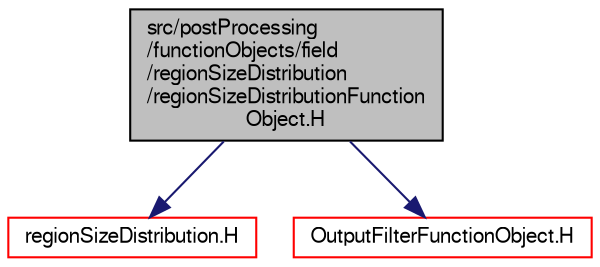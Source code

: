 digraph "src/postProcessing/functionObjects/field/regionSizeDistribution/regionSizeDistributionFunctionObject.H"
{
  bgcolor="transparent";
  edge [fontname="FreeSans",fontsize="10",labelfontname="FreeSans",labelfontsize="10"];
  node [fontname="FreeSans",fontsize="10",shape=record];
  Node0 [label="src/postProcessing\l/functionObjects/field\l/regionSizeDistribution\l/regionSizeDistributionFunction\lObject.H",height=0.2,width=0.4,color="black", fillcolor="grey75", style="filled", fontcolor="black"];
  Node0 -> Node1 [color="midnightblue",fontsize="10",style="solid",fontname="FreeSans"];
  Node1 [label="regionSizeDistribution.H",height=0.2,width=0.4,color="red",URL="$a13406.html"];
  Node0 -> Node229 [color="midnightblue",fontsize="10",style="solid",fontname="FreeSans"];
  Node229 [label="OutputFilterFunctionObject.H",height=0.2,width=0.4,color="red",URL="$a08975.html"];
}
